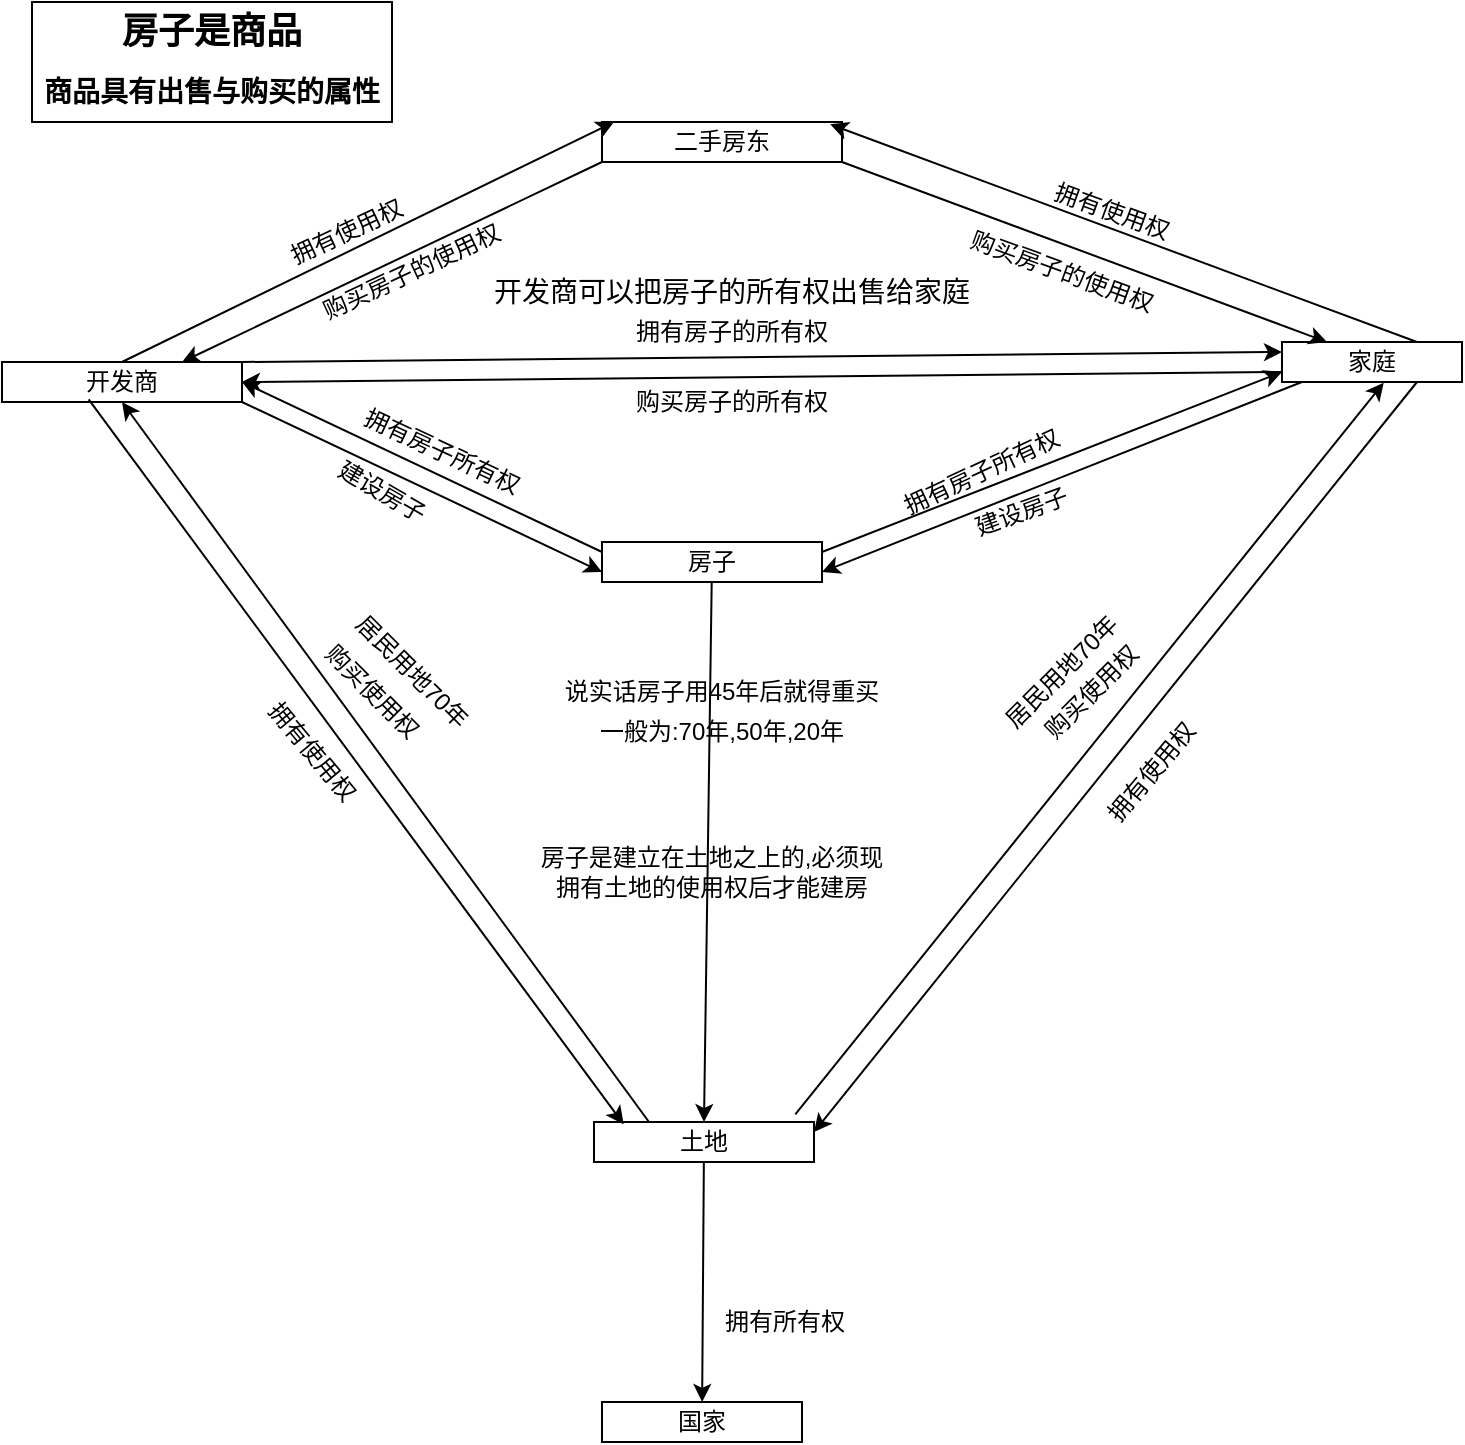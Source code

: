<mxfile version="21.6.7" type="github">
  <diagram name="第 1 页" id="e0ZjfCnBpSBYSQyid5Ti">
    <mxGraphModel dx="1434" dy="796" grid="1" gridSize="10" guides="1" tooltips="1" connect="1" arrows="1" fold="1" page="1" pageScale="1" pageWidth="827" pageHeight="1169" math="0" shadow="0">
      <root>
        <mxCell id="0" />
        <mxCell id="1" parent="0" />
        <mxCell id="jvAspUG5LIDvkm1L4I2T-1" value="家庭" style="rounded=0;whiteSpace=wrap;html=1;" parent="1" vertex="1">
          <mxGeometry x="700" y="460" width="90" height="20" as="geometry" />
        </mxCell>
        <mxCell id="jvAspUG5LIDvkm1L4I2T-2" value="房子" style="rounded=0;whiteSpace=wrap;html=1;" parent="1" vertex="1">
          <mxGeometry x="360" y="560" width="110" height="20" as="geometry" />
        </mxCell>
        <mxCell id="jvAspUG5LIDvkm1L4I2T-4" value="国家" style="rounded=0;whiteSpace=wrap;html=1;" parent="1" vertex="1">
          <mxGeometry x="360" y="990" width="100" height="20" as="geometry" />
        </mxCell>
        <mxCell id="jvAspUG5LIDvkm1L4I2T-5" value="" style="endArrow=classic;html=1;rounded=0;" parent="1" source="jvAspUG5LIDvkm1L4I2T-22" target="jvAspUG5LIDvkm1L4I2T-4" edge="1">
          <mxGeometry width="50" height="50" relative="1" as="geometry">
            <mxPoint x="296" y="770" as="sourcePoint" />
            <mxPoint x="446" y="810" as="targetPoint" />
          </mxGeometry>
        </mxCell>
        <mxCell id="jvAspUG5LIDvkm1L4I2T-7" value="" style="endArrow=classic;html=1;rounded=0;exitX=0.915;exitY=-0.192;exitDx=0;exitDy=0;exitPerimeter=0;entryX=0.565;entryY=1.017;entryDx=0;entryDy=0;entryPerimeter=0;" parent="1" source="jvAspUG5LIDvkm1L4I2T-22" target="jvAspUG5LIDvkm1L4I2T-1" edge="1">
          <mxGeometry width="50" height="50" relative="1" as="geometry">
            <mxPoint x="586" y="780" as="sourcePoint" />
            <mxPoint x="736" y="850" as="targetPoint" />
          </mxGeometry>
        </mxCell>
        <mxCell id="jvAspUG5LIDvkm1L4I2T-9" value="购买使用权" style="text;html=1;strokeColor=none;fillColor=none;align=center;verticalAlign=middle;whiteSpace=wrap;rounded=0;rotation=-45;" parent="1" vertex="1">
          <mxGeometry x="535" y="620" width="140" height="30" as="geometry" />
        </mxCell>
        <mxCell id="jvAspUG5LIDvkm1L4I2T-12" value="拥有所有权" style="text;html=1;strokeColor=none;fillColor=none;align=center;verticalAlign=middle;whiteSpace=wrap;rounded=0;" parent="1" vertex="1">
          <mxGeometry x="376" y="940" width="151" height="20" as="geometry" />
        </mxCell>
        <mxCell id="jvAspUG5LIDvkm1L4I2T-13" value="一般为:70年,50年,20年" style="text;html=1;strokeColor=none;fillColor=none;align=center;verticalAlign=middle;whiteSpace=wrap;rounded=0;rotation=0;" parent="1" vertex="1">
          <mxGeometry x="355" y="640" width="130" height="30" as="geometry" />
        </mxCell>
        <mxCell id="jvAspUG5LIDvkm1L4I2T-14" value="说实话房子用45年后就得重买" style="text;html=1;strokeColor=none;fillColor=none;align=center;verticalAlign=middle;whiteSpace=wrap;rounded=0;rotation=0;" parent="1" vertex="1">
          <mxGeometry x="325" y="620" width="190" height="30" as="geometry" />
        </mxCell>
        <mxCell id="jvAspUG5LIDvkm1L4I2T-22" value="土地" style="rounded=0;whiteSpace=wrap;html=1;" parent="1" vertex="1">
          <mxGeometry x="356" y="850" width="110" height="20" as="geometry" />
        </mxCell>
        <mxCell id="jvAspUG5LIDvkm1L4I2T-23" value="" style="endArrow=classic;html=1;rounded=0;exitX=0.25;exitY=0;exitDx=0;exitDy=0;entryX=0.5;entryY=1;entryDx=0;entryDy=0;" parent="1" source="jvAspUG5LIDvkm1L4I2T-22" target="jvAspUG5LIDvkm1L4I2T-33" edge="1">
          <mxGeometry width="50" height="50" relative="1" as="geometry">
            <mxPoint x="516" y="820" as="sourcePoint" />
            <mxPoint x="411" y="780" as="targetPoint" />
          </mxGeometry>
        </mxCell>
        <mxCell id="jvAspUG5LIDvkm1L4I2T-24" value="房子是建立在土地之上的,必须现拥有土地的使用权后才能建房" style="text;html=1;strokeColor=none;fillColor=none;align=center;verticalAlign=middle;whiteSpace=wrap;rounded=0;" parent="1" vertex="1">
          <mxGeometry x="325" y="710" width="180" height="30" as="geometry" />
        </mxCell>
        <mxCell id="jvAspUG5LIDvkm1L4I2T-27" value="居民用地70年" style="text;html=1;strokeColor=none;fillColor=none;align=center;verticalAlign=middle;whiteSpace=wrap;rounded=0;rotation=-45;" parent="1" vertex="1">
          <mxGeometry x="505" y="610" width="170" height="30" as="geometry" />
        </mxCell>
        <mxCell id="jvAspUG5LIDvkm1L4I2T-31" value="购买使用权" style="text;html=1;strokeColor=none;fillColor=none;align=center;verticalAlign=middle;whiteSpace=wrap;rounded=0;rotation=45;" parent="1" vertex="1">
          <mxGeometry x="175" y="620" width="140" height="30" as="geometry" />
        </mxCell>
        <mxCell id="jvAspUG5LIDvkm1L4I2T-32" value="居民用地70年" style="text;html=1;strokeColor=none;fillColor=none;align=center;verticalAlign=middle;whiteSpace=wrap;rounded=0;rotation=45;" parent="1" vertex="1">
          <mxGeometry x="180" y="610" width="170" height="30" as="geometry" />
        </mxCell>
        <mxCell id="jvAspUG5LIDvkm1L4I2T-33" value="开发商" style="rounded=0;whiteSpace=wrap;html=1;" parent="1" vertex="1">
          <mxGeometry x="60" y="470" width="120" height="20" as="geometry" />
        </mxCell>
        <mxCell id="jvAspUG5LIDvkm1L4I2T-38" value="建设房子" style="text;html=1;strokeColor=none;fillColor=none;align=center;verticalAlign=middle;whiteSpace=wrap;rounded=0;rotation=-20;" parent="1" vertex="1">
          <mxGeometry x="540" y="530" width="60" height="30" as="geometry" />
        </mxCell>
        <mxCell id="jvAspUG5LIDvkm1L4I2T-42" value="" style="endArrow=classic;html=1;rounded=0;entryX=0.5;entryY=0;entryDx=0;entryDy=0;" parent="1" source="jvAspUG5LIDvkm1L4I2T-2" target="jvAspUG5LIDvkm1L4I2T-22" edge="1">
          <mxGeometry width="50" height="50" relative="1" as="geometry">
            <mxPoint x="510" y="750" as="sourcePoint" />
            <mxPoint x="560" y="700" as="targetPoint" />
          </mxGeometry>
        </mxCell>
        <mxCell id="jvAspUG5LIDvkm1L4I2T-43" value="" style="endArrow=classic;html=1;rounded=0;entryX=0;entryY=0.75;entryDx=0;entryDy=0;exitX=1;exitY=0.25;exitDx=0;exitDy=0;" parent="1" source="jvAspUG5LIDvkm1L4I2T-2" target="jvAspUG5LIDvkm1L4I2T-1" edge="1">
          <mxGeometry width="50" height="50" relative="1" as="geometry">
            <mxPoint x="527" y="550" as="sourcePoint" />
            <mxPoint x="577" y="400" as="targetPoint" />
          </mxGeometry>
        </mxCell>
        <mxCell id="jvAspUG5LIDvkm1L4I2T-44" value="" style="endArrow=classic;html=1;rounded=0;exitX=0.111;exitY=1;exitDx=0;exitDy=0;entryX=1;entryY=0.75;entryDx=0;entryDy=0;exitPerimeter=0;" parent="1" source="jvAspUG5LIDvkm1L4I2T-1" target="jvAspUG5LIDvkm1L4I2T-2" edge="1">
          <mxGeometry width="50" height="50" relative="1" as="geometry">
            <mxPoint x="520" y="520" as="sourcePoint" />
            <mxPoint x="470" y="485" as="targetPoint" />
          </mxGeometry>
        </mxCell>
        <mxCell id="jvAspUG5LIDvkm1L4I2T-46" value="拥有房子所有权" style="text;html=1;strokeColor=none;fillColor=none;align=center;verticalAlign=middle;whiteSpace=wrap;rounded=0;rotation=-25;" parent="1" vertex="1">
          <mxGeometry x="490" y="510" width="120" height="30" as="geometry" />
        </mxCell>
        <mxCell id="jvAspUG5LIDvkm1L4I2T-47" value="" style="endArrow=classic;html=1;rounded=0;exitX=0;exitY=0.25;exitDx=0;exitDy=0;" parent="1" source="jvAspUG5LIDvkm1L4I2T-2" edge="1">
          <mxGeometry width="50" height="50" relative="1" as="geometry">
            <mxPoint x="190" y="490" as="sourcePoint" />
            <mxPoint x="180" y="480" as="targetPoint" />
          </mxGeometry>
        </mxCell>
        <mxCell id="jvAspUG5LIDvkm1L4I2T-49" value="" style="endArrow=classic;html=1;rounded=0;entryX=0;entryY=0.75;entryDx=0;entryDy=0;exitX=1;exitY=1;exitDx=0;exitDy=0;" parent="1" source="jvAspUG5LIDvkm1L4I2T-33" target="jvAspUG5LIDvkm1L4I2T-2" edge="1">
          <mxGeometry width="50" height="50" relative="1" as="geometry">
            <mxPoint x="510" y="750" as="sourcePoint" />
            <mxPoint x="560" y="700" as="targetPoint" />
          </mxGeometry>
        </mxCell>
        <mxCell id="jvAspUG5LIDvkm1L4I2T-50" value="建设房子" style="text;html=1;strokeColor=none;fillColor=none;align=center;verticalAlign=middle;whiteSpace=wrap;rounded=0;rotation=30;" parent="1" vertex="1">
          <mxGeometry x="220" y="520" width="60" height="30" as="geometry" />
        </mxCell>
        <mxCell id="jvAspUG5LIDvkm1L4I2T-51" value="拥有房子所有权" style="text;html=1;strokeColor=none;fillColor=none;align=center;verticalAlign=middle;whiteSpace=wrap;rounded=0;rotation=25;" parent="1" vertex="1">
          <mxGeometry x="205" y="500" width="150" height="30" as="geometry" />
        </mxCell>
        <mxCell id="jvAspUG5LIDvkm1L4I2T-55" value="开发商可以把房子的所有权出售给家庭" style="text;html=1;strokeColor=none;fillColor=none;align=center;verticalAlign=middle;whiteSpace=wrap;rounded=0;fontSize=14;" parent="1" vertex="1">
          <mxGeometry x="300" y="420" width="250" height="30" as="geometry" />
        </mxCell>
        <mxCell id="jvAspUG5LIDvkm1L4I2T-59" value="二手房东" style="rounded=0;whiteSpace=wrap;html=1;" parent="1" vertex="1">
          <mxGeometry x="360" y="350" width="120" height="20" as="geometry" />
        </mxCell>
        <mxCell id="jvAspUG5LIDvkm1L4I2T-60" value="" style="endArrow=classic;html=1;rounded=0;entryX=0.05;entryY=0;entryDx=0;entryDy=0;exitX=0.5;exitY=0;exitDx=0;exitDy=0;entryPerimeter=0;" parent="1" source="jvAspUG5LIDvkm1L4I2T-33" target="jvAspUG5LIDvkm1L4I2T-59" edge="1">
          <mxGeometry width="50" height="50" relative="1" as="geometry">
            <mxPoint x="110" y="450" as="sourcePoint" />
            <mxPoint x="160" y="400" as="targetPoint" />
          </mxGeometry>
        </mxCell>
        <mxCell id="jvAspUG5LIDvkm1L4I2T-62" value="购买房子的使用权" style="text;html=1;strokeColor=none;fillColor=none;align=center;verticalAlign=middle;whiteSpace=wrap;rounded=0;rotation=-25;" parent="1" vertex="1">
          <mxGeometry x="215" y="410" width="100" height="30" as="geometry" />
        </mxCell>
        <mxCell id="jvAspUG5LIDvkm1L4I2T-63" value="" style="endArrow=classic;html=1;rounded=0;entryX=0.25;entryY=0;entryDx=0;entryDy=0;exitX=1;exitY=1;exitDx=0;exitDy=0;" parent="1" source="jvAspUG5LIDvkm1L4I2T-59" target="jvAspUG5LIDvkm1L4I2T-1" edge="1">
          <mxGeometry width="50" height="50" relative="1" as="geometry">
            <mxPoint x="515" y="420" as="sourcePoint" />
            <mxPoint x="565" y="370" as="targetPoint" />
          </mxGeometry>
        </mxCell>
        <mxCell id="jvAspUG5LIDvkm1L4I2T-64" value="购买房子的使用权" style="text;html=1;strokeColor=none;fillColor=none;align=center;verticalAlign=middle;whiteSpace=wrap;rounded=0;rotation=20;" parent="1" vertex="1">
          <mxGeometry x="525" y="410" width="130" height="30" as="geometry" />
        </mxCell>
        <mxCell id="jvAspUG5LIDvkm1L4I2T-65" value="" style="endArrow=classic;html=1;rounded=0;exitX=0;exitY=1;exitDx=0;exitDy=0;entryX=0.75;entryY=0;entryDx=0;entryDy=0;" parent="1" source="jvAspUG5LIDvkm1L4I2T-59" target="jvAspUG5LIDvkm1L4I2T-33" edge="1">
          <mxGeometry width="50" height="50" relative="1" as="geometry">
            <mxPoint x="580" y="630" as="sourcePoint" />
            <mxPoint x="290" y="420" as="targetPoint" />
          </mxGeometry>
        </mxCell>
        <mxCell id="jvAspUG5LIDvkm1L4I2T-66" value="拥有使用权" style="text;html=1;strokeColor=none;fillColor=none;align=center;verticalAlign=middle;whiteSpace=wrap;rounded=0;rotation=-25;" parent="1" vertex="1">
          <mxGeometry x="185" y="390" width="95" height="30" as="geometry" />
        </mxCell>
        <mxCell id="jvAspUG5LIDvkm1L4I2T-67" value="" style="endArrow=classic;html=1;rounded=0;exitX=0.75;exitY=0;exitDx=0;exitDy=0;entryX=0.951;entryY=0.058;entryDx=0;entryDy=0;entryPerimeter=0;" parent="1" source="jvAspUG5LIDvkm1L4I2T-1" target="jvAspUG5LIDvkm1L4I2T-59" edge="1">
          <mxGeometry width="50" height="50" relative="1" as="geometry">
            <mxPoint x="710" y="450" as="sourcePoint" />
            <mxPoint x="480" y="350" as="targetPoint" />
          </mxGeometry>
        </mxCell>
        <mxCell id="jvAspUG5LIDvkm1L4I2T-69" value="拥有使用权" style="text;html=1;strokeColor=none;fillColor=none;align=center;verticalAlign=middle;whiteSpace=wrap;rounded=0;rotation=20;" parent="1" vertex="1">
          <mxGeometry x="555" y="380" width="120" height="30" as="geometry" />
        </mxCell>
        <mxCell id="jvAspUG5LIDvkm1L4I2T-70" value="" style="endArrow=classic;html=1;rounded=0;entryX=0;entryY=0.25;entryDx=0;entryDy=0;exitX=1;exitY=0;exitDx=0;exitDy=0;" parent="1" source="jvAspUG5LIDvkm1L4I2T-33" target="jvAspUG5LIDvkm1L4I2T-1" edge="1">
          <mxGeometry width="50" height="50" relative="1" as="geometry">
            <mxPoint x="580" y="630" as="sourcePoint" />
            <mxPoint x="630" y="580" as="targetPoint" />
          </mxGeometry>
        </mxCell>
        <mxCell id="jvAspUG5LIDvkm1L4I2T-71" value="" style="endArrow=classic;html=1;rounded=0;entryX=1;entryY=0.5;entryDx=0;entryDy=0;exitX=0;exitY=0.75;exitDx=0;exitDy=0;" parent="1" source="jvAspUG5LIDvkm1L4I2T-1" target="jvAspUG5LIDvkm1L4I2T-33" edge="1">
          <mxGeometry width="50" height="50" relative="1" as="geometry">
            <mxPoint x="580" y="630" as="sourcePoint" />
            <mxPoint x="630" y="580" as="targetPoint" />
          </mxGeometry>
        </mxCell>
        <mxCell id="jvAspUG5LIDvkm1L4I2T-72" value="购买房子的所有权" style="text;html=1;strokeColor=none;fillColor=none;align=center;verticalAlign=middle;whiteSpace=wrap;rounded=0;" parent="1" vertex="1">
          <mxGeometry x="370" y="480" width="110" height="20" as="geometry" />
        </mxCell>
        <mxCell id="jvAspUG5LIDvkm1L4I2T-73" value="拥有房子的所有权" style="text;html=1;strokeColor=none;fillColor=none;align=center;verticalAlign=middle;whiteSpace=wrap;rounded=0;" parent="1" vertex="1">
          <mxGeometry x="375" y="440" width="100" height="30" as="geometry" />
        </mxCell>
        <mxCell id="jvAspUG5LIDvkm1L4I2T-74" value="" style="endArrow=classic;html=1;rounded=0;entryX=1;entryY=0.25;entryDx=0;entryDy=0;exitX=0.75;exitY=1;exitDx=0;exitDy=0;" parent="1" source="jvAspUG5LIDvkm1L4I2T-1" target="jvAspUG5LIDvkm1L4I2T-22" edge="1">
          <mxGeometry width="50" height="50" relative="1" as="geometry">
            <mxPoint x="580" y="710" as="sourcePoint" />
            <mxPoint x="630" y="660" as="targetPoint" />
          </mxGeometry>
        </mxCell>
        <mxCell id="jvAspUG5LIDvkm1L4I2T-75" value="" style="endArrow=classic;html=1;rounded=0;entryX=0.135;entryY=0.058;entryDx=0;entryDy=0;exitX=0.361;exitY=0.933;exitDx=0;exitDy=0;entryPerimeter=0;exitPerimeter=0;" parent="1" source="jvAspUG5LIDvkm1L4I2T-33" target="jvAspUG5LIDvkm1L4I2T-22" edge="1">
          <mxGeometry width="50" height="50" relative="1" as="geometry">
            <mxPoint x="90" y="480" as="sourcePoint" />
            <mxPoint x="630" y="660" as="targetPoint" />
          </mxGeometry>
        </mxCell>
        <mxCell id="jvAspUG5LIDvkm1L4I2T-77" value="拥有使用权" style="text;html=1;strokeColor=none;fillColor=none;align=center;verticalAlign=middle;whiteSpace=wrap;rounded=0;rotation=-50;" parent="1" vertex="1">
          <mxGeometry x="590" y="660" width="90" height="30" as="geometry" />
        </mxCell>
        <mxCell id="jvAspUG5LIDvkm1L4I2T-78" value="拥有使用权" style="text;html=1;strokeColor=none;fillColor=none;align=center;verticalAlign=middle;whiteSpace=wrap;rounded=0;rotation=50;" parent="1" vertex="1">
          <mxGeometry x="170" y="650" width="90" height="30" as="geometry" />
        </mxCell>
        <mxCell id="kSJjbTvpuu9ETsbuytS9-2" value="" style="rounded=0;whiteSpace=wrap;html=1;" vertex="1" parent="1">
          <mxGeometry x="75" y="290" width="180" height="60" as="geometry" />
        </mxCell>
        <mxCell id="kSJjbTvpuu9ETsbuytS9-1" value="商品具有出售与购买的属性" style="text;html=1;strokeColor=none;fillColor=none;align=center;verticalAlign=middle;whiteSpace=wrap;rounded=0;fontStyle=1;fontSize=14;" vertex="1" parent="1">
          <mxGeometry x="80" y="320" width="170" height="30" as="geometry" />
        </mxCell>
        <mxCell id="jvAspUG5LIDvkm1L4I2T-15" value="&lt;b&gt;&lt;font style=&quot;font-size: 18px;&quot;&gt;房子是商品&lt;/font&gt;&lt;/b&gt;" style="text;html=1;strokeColor=none;fillColor=none;align=center;verticalAlign=middle;whiteSpace=wrap;rounded=0;" parent="1" vertex="1">
          <mxGeometry x="110" y="290" width="110" height="30" as="geometry" />
        </mxCell>
      </root>
    </mxGraphModel>
  </diagram>
</mxfile>

